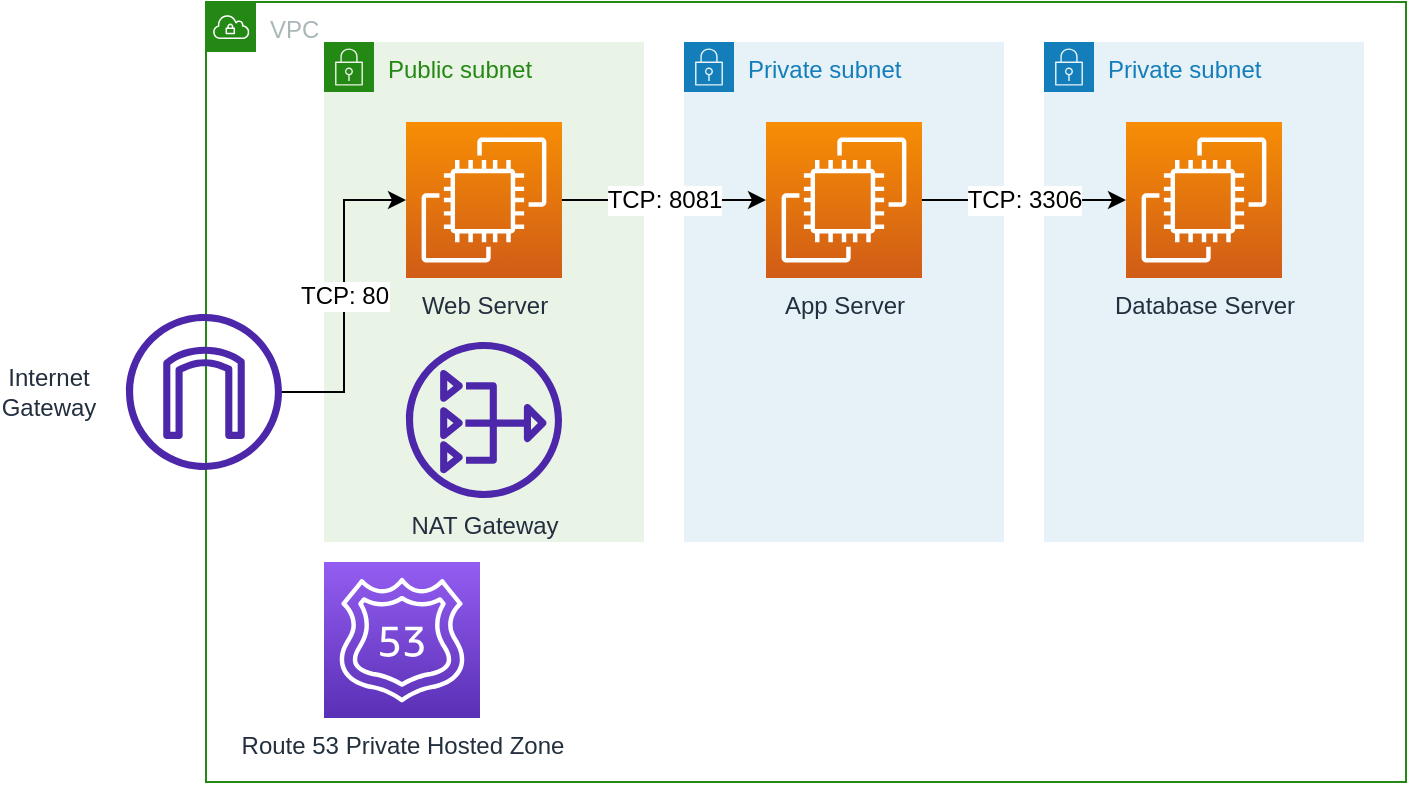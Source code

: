 <mxfile version="19.0.3" type="device"><diagram id="5Rjh1p_Uv4ZSDKgwxkOY" name="Page-1"><mxGraphModel dx="946" dy="672" grid="1" gridSize="10" guides="1" tooltips="1" connect="1" arrows="1" fold="1" page="1" pageScale="1" pageWidth="827" pageHeight="1169" math="0" shadow="0"><root><mxCell id="0"/><mxCell id="1" parent="0"/><mxCell id="N5ZTS3z1Sb-j6wUw_G7K-1" value="VPC" style="points=[[0,0],[0.25,0],[0.5,0],[0.75,0],[1,0],[1,0.25],[1,0.5],[1,0.75],[1,1],[0.75,1],[0.5,1],[0.25,1],[0,1],[0,0.75],[0,0.5],[0,0.25]];outlineConnect=0;gradientColor=none;html=1;whiteSpace=wrap;fontSize=12;fontStyle=0;container=1;pointerEvents=0;collapsible=0;recursiveResize=0;shape=mxgraph.aws4.group;grIcon=mxgraph.aws4.group_vpc;strokeColor=#248814;fillColor=none;verticalAlign=top;align=left;spacingLeft=30;fontColor=#AAB7B8;dashed=0;" parent="1" vertex="1"><mxGeometry x="180" y="110" width="600" height="390" as="geometry"/></mxCell><mxCell id="N5ZTS3z1Sb-j6wUw_G7K-2" value="Private subnet" style="points=[[0,0],[0.25,0],[0.5,0],[0.75,0],[1,0],[1,0.25],[1,0.5],[1,0.75],[1,1],[0.75,1],[0.5,1],[0.25,1],[0,1],[0,0.75],[0,0.5],[0,0.25]];outlineConnect=0;gradientColor=none;html=1;whiteSpace=wrap;fontSize=12;fontStyle=0;container=1;pointerEvents=0;collapsible=0;recursiveResize=0;shape=mxgraph.aws4.group;grIcon=mxgraph.aws4.group_security_group;grStroke=0;strokeColor=#147EBA;fillColor=#E6F2F8;verticalAlign=top;align=left;spacingLeft=30;fontColor=#147EBA;dashed=0;" parent="N5ZTS3z1Sb-j6wUw_G7K-1" vertex="1"><mxGeometry x="239" y="20" width="160" height="250" as="geometry"/></mxCell><mxCell id="N5ZTS3z1Sb-j6wUw_G7K-8" value="App Server" style="sketch=0;points=[[0,0,0],[0.25,0,0],[0.5,0,0],[0.75,0,0],[1,0,0],[0,1,0],[0.25,1,0],[0.5,1,0],[0.75,1,0],[1,1,0],[0,0.25,0],[0,0.5,0],[0,0.75,0],[1,0.25,0],[1,0.5,0],[1,0.75,0]];outlineConnect=0;fontColor=#232F3E;gradientColor=#F78E04;gradientDirection=north;fillColor=#D05C17;strokeColor=#ffffff;dashed=0;verticalLabelPosition=bottom;verticalAlign=top;align=center;html=1;fontSize=12;fontStyle=0;aspect=fixed;shape=mxgraph.aws4.resourceIcon;resIcon=mxgraph.aws4.ec2;" parent="N5ZTS3z1Sb-j6wUw_G7K-2" vertex="1"><mxGeometry x="41" y="40" width="78" height="78" as="geometry"/></mxCell><mxCell id="N5ZTS3z1Sb-j6wUw_G7K-3" value="Private subnet" style="points=[[0,0],[0.25,0],[0.5,0],[0.75,0],[1,0],[1,0.25],[1,0.5],[1,0.75],[1,1],[0.75,1],[0.5,1],[0.25,1],[0,1],[0,0.75],[0,0.5],[0,0.25]];outlineConnect=0;gradientColor=none;html=1;whiteSpace=wrap;fontSize=12;fontStyle=0;container=1;pointerEvents=0;collapsible=0;recursiveResize=0;shape=mxgraph.aws4.group;grIcon=mxgraph.aws4.group_security_group;grStroke=0;strokeColor=#147EBA;fillColor=#E6F2F8;verticalAlign=top;align=left;spacingLeft=30;fontColor=#147EBA;dashed=0;" parent="N5ZTS3z1Sb-j6wUw_G7K-1" vertex="1"><mxGeometry x="419" y="20" width="160" height="250" as="geometry"/></mxCell><mxCell id="N5ZTS3z1Sb-j6wUw_G7K-9" value="Database Server" style="sketch=0;points=[[0,0,0],[0.25,0,0],[0.5,0,0],[0.75,0,0],[1,0,0],[0,1,0],[0.25,1,0],[0.5,1,0],[0.75,1,0],[1,1,0],[0,0.25,0],[0,0.5,0],[0,0.75,0],[1,0.25,0],[1,0.5,0],[1,0.75,0]];outlineConnect=0;fontColor=#232F3E;gradientColor=#F78E04;gradientDirection=north;fillColor=#D05C17;strokeColor=#ffffff;dashed=0;verticalLabelPosition=bottom;verticalAlign=top;align=center;html=1;fontSize=12;fontStyle=0;aspect=fixed;shape=mxgraph.aws4.resourceIcon;resIcon=mxgraph.aws4.ec2;" parent="N5ZTS3z1Sb-j6wUw_G7K-3" vertex="1"><mxGeometry x="41" y="40" width="78" height="78" as="geometry"/></mxCell><mxCell id="N5ZTS3z1Sb-j6wUw_G7K-4" value="Public subnet" style="points=[[0,0],[0.25,0],[0.5,0],[0.75,0],[1,0],[1,0.25],[1,0.5],[1,0.75],[1,1],[0.75,1],[0.5,1],[0.25,1],[0,1],[0,0.75],[0,0.5],[0,0.25]];outlineConnect=0;gradientColor=none;html=1;whiteSpace=wrap;fontSize=12;fontStyle=0;container=1;pointerEvents=0;collapsible=0;recursiveResize=0;shape=mxgraph.aws4.group;grIcon=mxgraph.aws4.group_security_group;grStroke=0;strokeColor=#248814;fillColor=#E9F3E6;verticalAlign=top;align=left;spacingLeft=30;fontColor=#248814;dashed=0;" parent="N5ZTS3z1Sb-j6wUw_G7K-1" vertex="1"><mxGeometry x="59" y="20" width="160" height="250" as="geometry"/></mxCell><mxCell id="N5ZTS3z1Sb-j6wUw_G7K-5" value="Web Server" style="sketch=0;points=[[0,0,0],[0.25,0,0],[0.5,0,0],[0.75,0,0],[1,0,0],[0,1,0],[0.25,1,0],[0.5,1,0],[0.75,1,0],[1,1,0],[0,0.25,0],[0,0.5,0],[0,0.75,0],[1,0.25,0],[1,0.5,0],[1,0.75,0]];outlineConnect=0;fontColor=#232F3E;gradientColor=#F78E04;gradientDirection=north;fillColor=#D05C17;strokeColor=#ffffff;dashed=0;verticalLabelPosition=bottom;verticalAlign=top;align=center;html=1;fontSize=12;fontStyle=0;aspect=fixed;shape=mxgraph.aws4.resourceIcon;resIcon=mxgraph.aws4.ec2;" parent="N5ZTS3z1Sb-j6wUw_G7K-4" vertex="1"><mxGeometry x="41" y="40" width="78" height="78" as="geometry"/></mxCell><mxCell id="N5ZTS3z1Sb-j6wUw_G7K-6" value="NAT Gateway" style="sketch=0;outlineConnect=0;fontColor=#232F3E;gradientColor=none;fillColor=#4D27AA;strokeColor=none;dashed=0;verticalLabelPosition=bottom;verticalAlign=top;align=center;html=1;fontSize=12;fontStyle=0;aspect=fixed;pointerEvents=1;shape=mxgraph.aws4.nat_gateway;" parent="N5ZTS3z1Sb-j6wUw_G7K-4" vertex="1"><mxGeometry x="41" y="150" width="78" height="78" as="geometry"/></mxCell><mxCell id="N5ZTS3z1Sb-j6wUw_G7K-11" value="Route 53 Private Hosted Zone" style="sketch=0;points=[[0,0,0],[0.25,0,0],[0.5,0,0],[0.75,0,0],[1,0,0],[0,1,0],[0.25,1,0],[0.5,1,0],[0.75,1,0],[1,1,0],[0,0.25,0],[0,0.5,0],[0,0.75,0],[1,0.25,0],[1,0.5,0],[1,0.75,0]];outlineConnect=0;fontColor=#232F3E;gradientColor=#945DF2;gradientDirection=north;fillColor=#5A30B5;strokeColor=#ffffff;dashed=0;verticalLabelPosition=bottom;verticalAlign=top;align=center;html=1;fontSize=12;fontStyle=0;aspect=fixed;shape=mxgraph.aws4.resourceIcon;resIcon=mxgraph.aws4.route_53;" parent="N5ZTS3z1Sb-j6wUw_G7K-1" vertex="1"><mxGeometry x="59" y="280" width="78" height="78" as="geometry"/></mxCell><mxCell id="WEBKKsSvGWfNMrKwX3No-1" value="TCP: 8081" style="edgeStyle=orthogonalEdgeStyle;rounded=0;orthogonalLoop=1;jettySize=auto;html=1;fontSize=12;" edge="1" parent="N5ZTS3z1Sb-j6wUw_G7K-1" source="N5ZTS3z1Sb-j6wUw_G7K-5" target="N5ZTS3z1Sb-j6wUw_G7K-8"><mxGeometry relative="1" as="geometry"/></mxCell><mxCell id="WEBKKsSvGWfNMrKwX3No-2" value="TCP: 3306" style="edgeStyle=orthogonalEdgeStyle;rounded=0;orthogonalLoop=1;jettySize=auto;html=1;fontSize=12;" edge="1" parent="N5ZTS3z1Sb-j6wUw_G7K-1" source="N5ZTS3z1Sb-j6wUw_G7K-8" target="N5ZTS3z1Sb-j6wUw_G7K-9"><mxGeometry relative="1" as="geometry"/></mxCell><mxCell id="WEBKKsSvGWfNMrKwX3No-3" value="TCP: 80" style="edgeStyle=orthogonalEdgeStyle;rounded=0;orthogonalLoop=1;jettySize=auto;html=1;entryX=0;entryY=0.5;entryDx=0;entryDy=0;entryPerimeter=0;fontSize=12;" edge="1" parent="1" source="N5ZTS3z1Sb-j6wUw_G7K-7" target="N5ZTS3z1Sb-j6wUw_G7K-5"><mxGeometry relative="1" as="geometry"/></mxCell><mxCell id="N5ZTS3z1Sb-j6wUw_G7K-7" value="Internet&lt;br style=&quot;font-size: 12px;&quot;&gt;Gateway" style="sketch=0;outlineConnect=0;fontColor=#232F3E;gradientColor=none;fillColor=#4D27AA;strokeColor=none;dashed=0;verticalLabelPosition=middle;verticalAlign=middle;align=center;html=1;fontSize=12;fontStyle=0;aspect=fixed;pointerEvents=1;shape=mxgraph.aws4.internet_gateway;labelPosition=left;spacing=2;" parent="1" vertex="1"><mxGeometry x="140" y="266" width="78" height="78" as="geometry"/></mxCell></root></mxGraphModel></diagram></mxfile>
